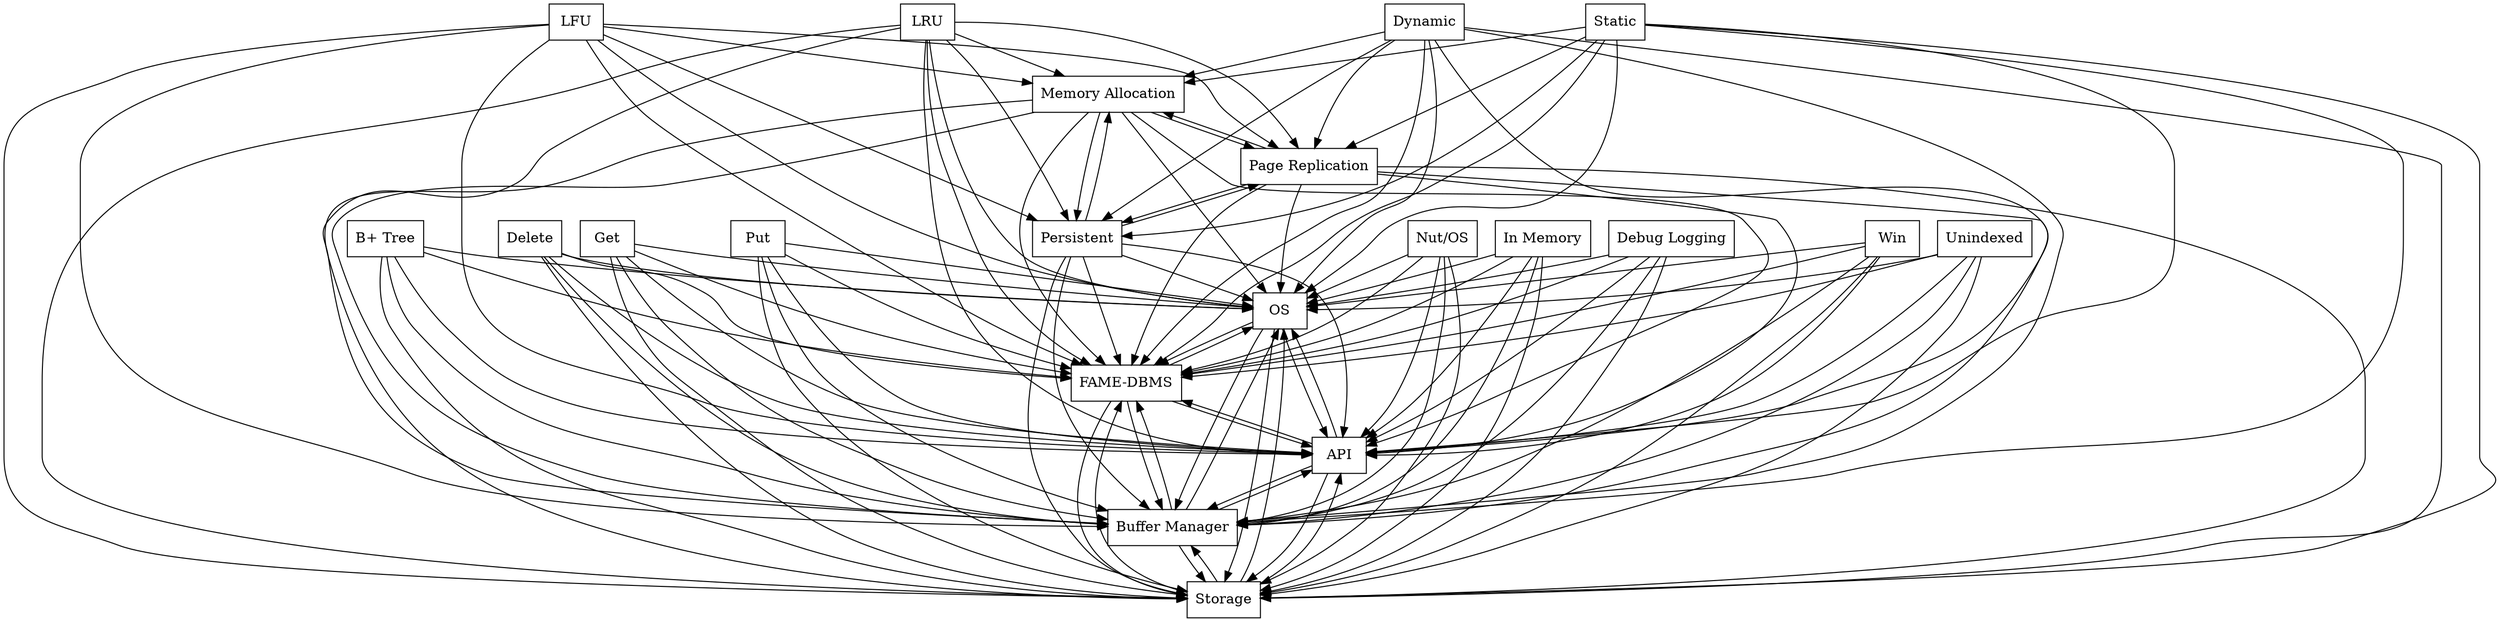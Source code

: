 digraph{
graph [rankdir=TB];
node [shape=box];
edge [arrowhead=normal];
0[label="Nut/OS",]
1[label="B+ Tree",]
2[label="LFU",]
3[label="Put",]
4[label="OS",]
5[label="Static",]
6[label="LRU",]
7[label="Memory Allocation",]
8[label="Unindexed",]
9[label="FAME-DBMS",]
10[label="Storage",]
11[label="Buffer Manager",]
12[label="API",]
13[label="Page Replication",]
14[label="Win",]
15[label="Dynamic",]
16[label="In Memory",]
17[label="Delete",]
18[label="Get",]
19[label="Persistent",]
20[label="Debug Logging",]
0->4[label="",]
0->9[label="",]
0->10[label="",]
0->11[label="",]
0->12[label="",]
1->4[label="",]
1->9[label="",]
1->10[label="",]
1->11[label="",]
1->12[label="",]
2->4[label="",]
2->7[label="",]
2->9[label="",]
2->10[label="",]
2->11[label="",]
2->12[label="",]
2->13[label="",]
2->19[label="",]
3->4[label="",]
3->9[label="",]
3->10[label="",]
3->11[label="",]
3->12[label="",]
4->9[label="",]
4->10[label="",]
4->11[label="",]
4->12[label="",]
5->4[label="",]
5->7[label="",]
5->9[label="",]
5->10[label="",]
5->11[label="",]
5->12[label="",]
5->13[label="",]
5->19[label="",]
6->4[label="",]
6->7[label="",]
6->9[label="",]
6->10[label="",]
6->11[label="",]
6->12[label="",]
6->13[label="",]
6->19[label="",]
7->4[label="",]
7->9[label="",]
7->10[label="",]
7->11[label="",]
7->12[label="",]
7->13[label="",]
7->19[label="",]
8->4[label="",]
8->9[label="",]
8->10[label="",]
8->11[label="",]
8->12[label="",]
9->4[label="",]
9->10[label="",]
9->11[label="",]
9->12[label="",]
10->4[label="",]
10->9[label="",]
10->11[label="",]
10->12[label="",]
11->4[label="",]
11->9[label="",]
11->10[label="",]
11->12[label="",]
12->4[label="",]
12->9[label="",]
12->10[label="",]
12->11[label="",]
13->4[label="",]
13->7[label="",]
13->9[label="",]
13->10[label="",]
13->11[label="",]
13->12[label="",]
13->19[label="",]
14->4[label="",]
14->9[label="",]
14->10[label="",]
14->11[label="",]
14->12[label="",]
15->4[label="",]
15->7[label="",]
15->9[label="",]
15->10[label="",]
15->11[label="",]
15->12[label="",]
15->13[label="",]
15->19[label="",]
16->4[label="",]
16->9[label="",]
16->10[label="",]
16->11[label="",]
16->12[label="",]
17->4[label="",]
17->9[label="",]
17->10[label="",]
17->11[label="",]
17->12[label="",]
18->4[label="",]
18->9[label="",]
18->10[label="",]
18->11[label="",]
18->12[label="",]
19->4[label="",]
19->7[label="",]
19->9[label="",]
19->10[label="",]
19->11[label="",]
19->12[label="",]
19->13[label="",]
20->4[label="",]
20->9[label="",]
20->10[label="",]
20->11[label="",]
20->12[label="",]
}
